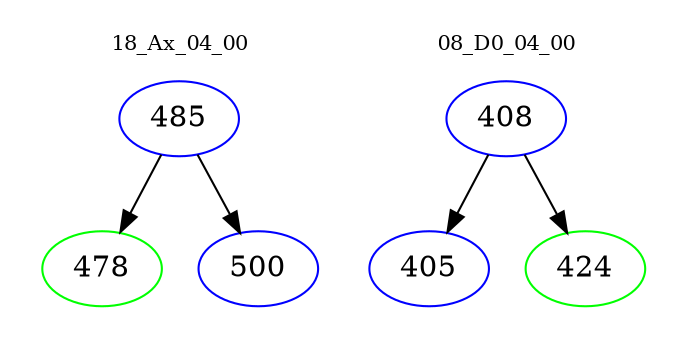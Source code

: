 digraph{
subgraph cluster_0 {
color = white
label = "18_Ax_04_00";
fontsize=10;
T0_485 [label="485", color="blue"]
T0_485 -> T0_478 [color="black"]
T0_478 [label="478", color="green"]
T0_485 -> T0_500 [color="black"]
T0_500 [label="500", color="blue"]
}
subgraph cluster_1 {
color = white
label = "08_D0_04_00";
fontsize=10;
T1_408 [label="408", color="blue"]
T1_408 -> T1_405 [color="black"]
T1_405 [label="405", color="blue"]
T1_408 -> T1_424 [color="black"]
T1_424 [label="424", color="green"]
}
}
